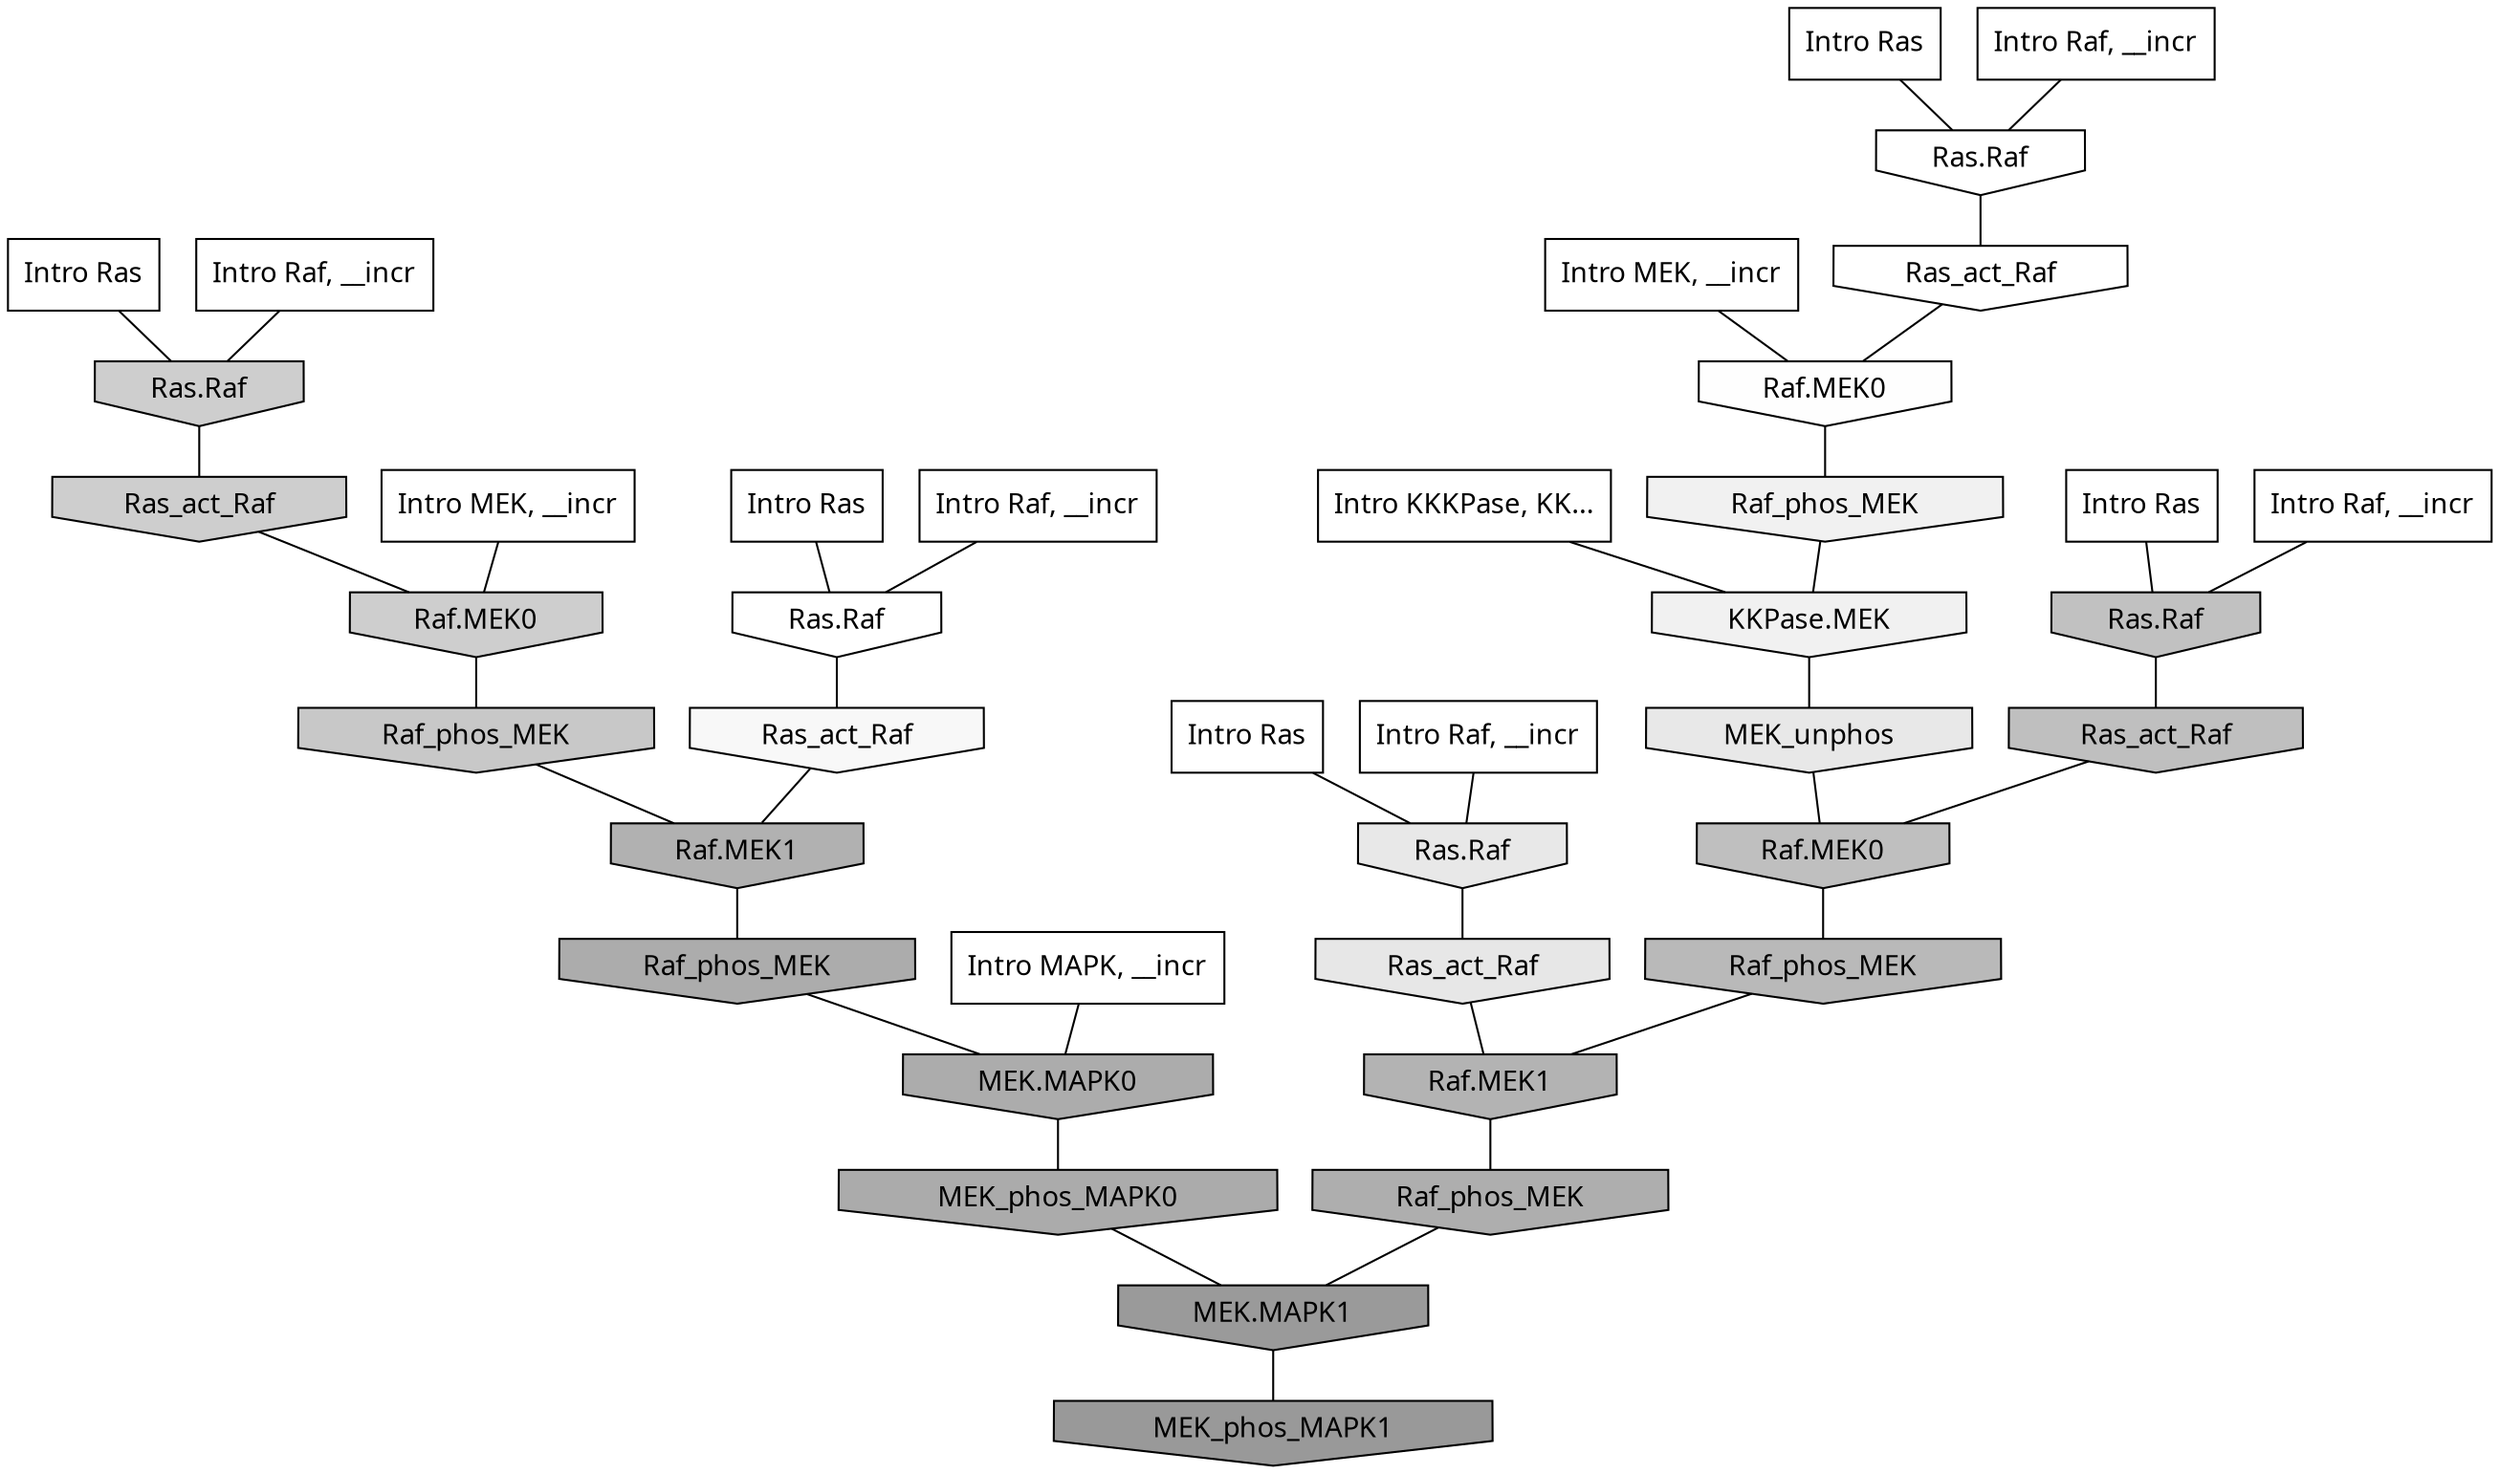 digraph G{
  rankdir="TB";
  ranksep=0.30;
  node [fontname="CMU Serif"];
  edge [fontname="CMU Serif"];
  
  7 [label="Intro Ras", shape=rectangle, style=filled, fillcolor="0.000 0.000 1.000"]
  
  45 [label="Intro Ras", shape=rectangle, style=filled, fillcolor="0.000 0.000 1.000"]
  
  80 [label="Intro Ras", shape=rectangle, style=filled, fillcolor="0.000 0.000 1.000"]
  
  94 [label="Intro Ras", shape=rectangle, style=filled, fillcolor="0.000 0.000 1.000"]
  
  99 [label="Intro Ras", shape=rectangle, style=filled, fillcolor="0.000 0.000 1.000"]
  
  531 [label="Intro Raf, __incr", shape=rectangle, style=filled, fillcolor="0.000 0.000 1.000"]
  
  869 [label="Intro Raf, __incr", shape=rectangle, style=filled, fillcolor="0.000 0.000 1.000"]
  
  925 [label="Intro Raf, __incr", shape=rectangle, style=filled, fillcolor="0.000 0.000 1.000"]
  
  935 [label="Intro Raf, __incr", shape=rectangle, style=filled, fillcolor="0.000 0.000 1.000"]
  
  943 [label="Intro Raf, __incr", shape=rectangle, style=filled, fillcolor="0.000 0.000 1.000"]
  
  1822 [label="Intro MEK, __incr", shape=rectangle, style=filled, fillcolor="0.000 0.000 1.000"]
  
  1943 [label="Intro MEK, __incr", shape=rectangle, style=filled, fillcolor="0.000 0.000 1.000"]
  
  2932 [label="Intro MAPK, __incr", shape=rectangle, style=filled, fillcolor="0.000 0.000 1.000"]
  
  3116 [label="Intro KKKPase, KK...", shape=rectangle, style=filled, fillcolor="0.000 0.000 1.000"]
  
  3206 [label="Ras.Raf", shape=invhouse, style=filled, fillcolor="0.000 0.000 1.000"]
  
  3283 [label="Ras.Raf", shape=invhouse, style=filled, fillcolor="0.000 0.000 1.000"]
  
  3308 [label="Ras_act_Raf", shape=invhouse, style=filled, fillcolor="0.000 0.000 0.999"]
  
  3350 [label="Raf.MEK0", shape=invhouse, style=filled, fillcolor="0.000 0.000 0.993"]
  
  3480 [label="Ras_act_Raf", shape=invhouse, style=filled, fillcolor="0.000 0.000 0.971"]
  
  3673 [label="Raf_phos_MEK", shape=invhouse, style=filled, fillcolor="0.000 0.000 0.944"]
  
  3680 [label="KKPase.MEK", shape=invhouse, style=filled, fillcolor="0.000 0.000 0.944"]
  
  4167 [label="MEK_unphos", shape=invhouse, style=filled, fillcolor="0.000 0.000 0.908"]
  
  4181 [label="Ras.Raf", shape=invhouse, style=filled, fillcolor="0.000 0.000 0.907"]
  
  4208 [label="Ras_act_Raf", shape=invhouse, style=filled, fillcolor="0.000 0.000 0.904"]
  
  5696 [label="Ras.Raf", shape=invhouse, style=filled, fillcolor="0.000 0.000 0.805"]
  
  5705 [label="Ras_act_Raf", shape=invhouse, style=filled, fillcolor="0.000 0.000 0.805"]
  
  5708 [label="Raf.MEK0", shape=invhouse, style=filled, fillcolor="0.000 0.000 0.805"]
  
  6074 [label="Raf_phos_MEK", shape=invhouse, style=filled, fillcolor="0.000 0.000 0.785"]
  
  6755 [label="Ras.Raf", shape=invhouse, style=filled, fillcolor="0.000 0.000 0.754"]
  
  6894 [label="Ras_act_Raf", shape=invhouse, style=filled, fillcolor="0.000 0.000 0.749"]
  
  6899 [label="Raf.MEK0", shape=invhouse, style=filled, fillcolor="0.000 0.000 0.748"]
  
  7600 [label="Raf_phos_MEK", shape=invhouse, style=filled, fillcolor="0.000 0.000 0.724"]
  
  8287 [label="Raf.MEK1", shape=invhouse, style=filled, fillcolor="0.000 0.000 0.702"]
  
  8587 [label="Raf.MEK1", shape=invhouse, style=filled, fillcolor="0.000 0.000 0.692"]
  
  8927 [label="Raf_phos_MEK", shape=invhouse, style=filled, fillcolor="0.000 0.000 0.681"]
  
  9158 [label="Raf_phos_MEK", shape=invhouse, style=filled, fillcolor="0.000 0.000 0.673"]
  
  9163 [label="MEK.MAPK0", shape=invhouse, style=filled, fillcolor="0.000 0.000 0.673"]
  
  9266 [label="MEK_phos_MAPK0", shape=invhouse, style=filled, fillcolor="0.000 0.000 0.671"]
  
  12529 [label="MEK.MAPK1", shape=invhouse, style=filled, fillcolor="0.000 0.000 0.602"]
  
  12669 [label="MEK_phos_MAPK1", shape=invhouse, style=filled, fillcolor="0.000 0.000 0.600"]
  
  
  12529 -> 12669 [dir=none, color="0.000 0.000 0.000"] 
  9266 -> 12529 [dir=none, color="0.000 0.000 0.000"] 
  9163 -> 9266 [dir=none, color="0.000 0.000 0.000"] 
  9158 -> 9163 [dir=none, color="0.000 0.000 0.000"] 
  8927 -> 12529 [dir=none, color="0.000 0.000 0.000"] 
  8587 -> 9158 [dir=none, color="0.000 0.000 0.000"] 
  8287 -> 8927 [dir=none, color="0.000 0.000 0.000"] 
  7600 -> 8287 [dir=none, color="0.000 0.000 0.000"] 
  6899 -> 7600 [dir=none, color="0.000 0.000 0.000"] 
  6894 -> 6899 [dir=none, color="0.000 0.000 0.000"] 
  6755 -> 6894 [dir=none, color="0.000 0.000 0.000"] 
  6074 -> 8587 [dir=none, color="0.000 0.000 0.000"] 
  5708 -> 6074 [dir=none, color="0.000 0.000 0.000"] 
  5705 -> 5708 [dir=none, color="0.000 0.000 0.000"] 
  5696 -> 5705 [dir=none, color="0.000 0.000 0.000"] 
  4208 -> 8287 [dir=none, color="0.000 0.000 0.000"] 
  4181 -> 4208 [dir=none, color="0.000 0.000 0.000"] 
  4167 -> 6899 [dir=none, color="0.000 0.000 0.000"] 
  3680 -> 4167 [dir=none, color="0.000 0.000 0.000"] 
  3673 -> 3680 [dir=none, color="0.000 0.000 0.000"] 
  3480 -> 8587 [dir=none, color="0.000 0.000 0.000"] 
  3350 -> 3673 [dir=none, color="0.000 0.000 0.000"] 
  3308 -> 3350 [dir=none, color="0.000 0.000 0.000"] 
  3283 -> 3480 [dir=none, color="0.000 0.000 0.000"] 
  3206 -> 3308 [dir=none, color="0.000 0.000 0.000"] 
  3116 -> 3680 [dir=none, color="0.000 0.000 0.000"] 
  2932 -> 9163 [dir=none, color="0.000 0.000 0.000"] 
  1943 -> 3350 [dir=none, color="0.000 0.000 0.000"] 
  1822 -> 5708 [dir=none, color="0.000 0.000 0.000"] 
  943 -> 6755 [dir=none, color="0.000 0.000 0.000"] 
  935 -> 4181 [dir=none, color="0.000 0.000 0.000"] 
  925 -> 5696 [dir=none, color="0.000 0.000 0.000"] 
  869 -> 3206 [dir=none, color="0.000 0.000 0.000"] 
  531 -> 3283 [dir=none, color="0.000 0.000 0.000"] 
  99 -> 3206 [dir=none, color="0.000 0.000 0.000"] 
  94 -> 3283 [dir=none, color="0.000 0.000 0.000"] 
  80 -> 4181 [dir=none, color="0.000 0.000 0.000"] 
  45 -> 6755 [dir=none, color="0.000 0.000 0.000"] 
  7 -> 5696 [dir=none, color="0.000 0.000 0.000"] 
  
  }
